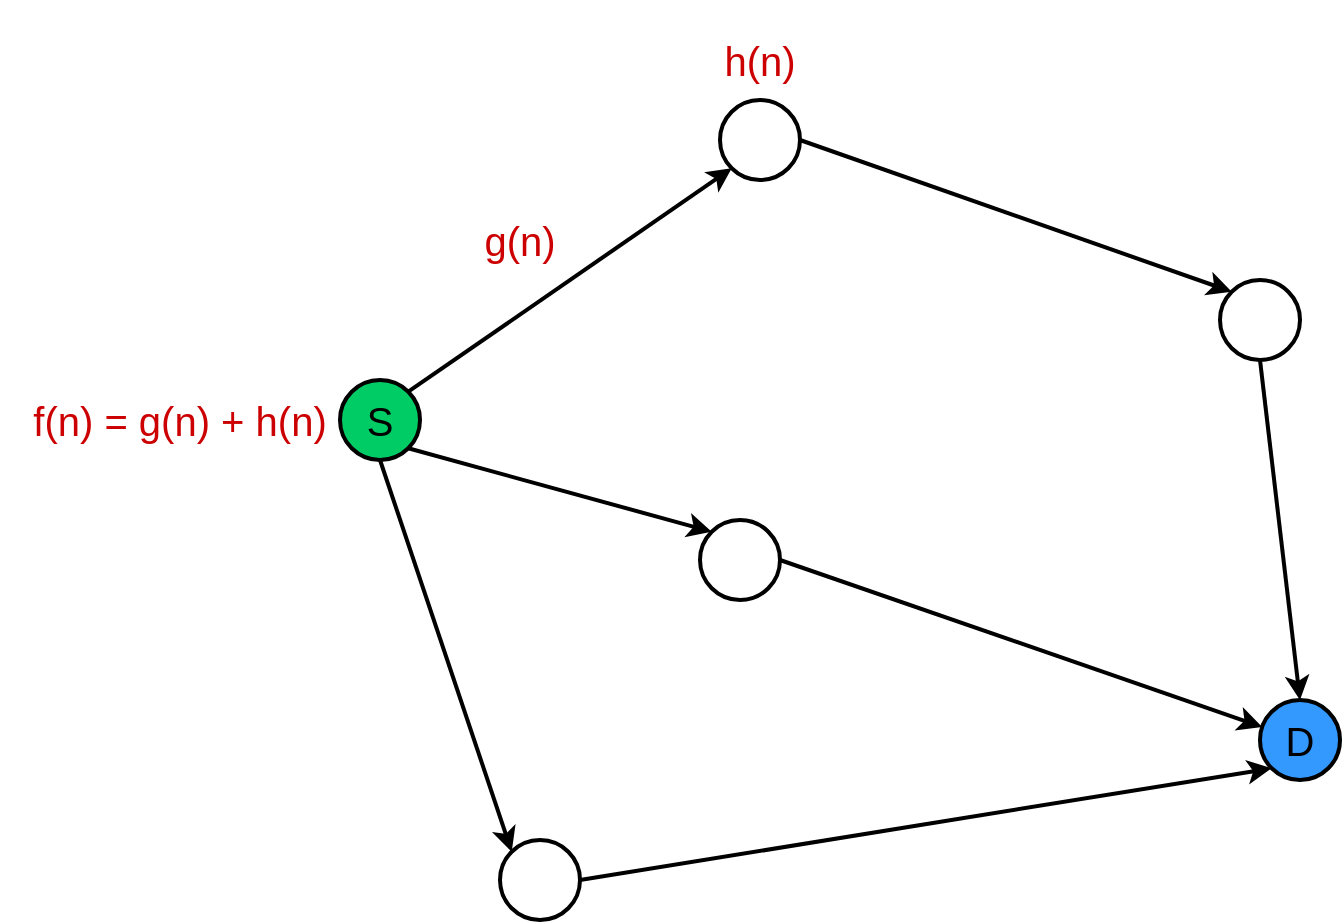 <mxfile version="13.1.2" type="device"><diagram id="IS0jHl92PJYTyrhxhFey" name="Page-1"><mxGraphModel dx="2205" dy="774" grid="1" gridSize="10" guides="1" tooltips="1" connect="1" arrows="1" fold="1" page="1" pageScale="1" pageWidth="850" pageHeight="1100" math="0" shadow="0"><root><mxCell id="0"/><mxCell id="1" parent="0"/><mxCell id="sa-W9FR-VdgdRI7ulQJ9-1" value="&lt;font style=&quot;font-size: 20px&quot;&gt;S&lt;/font&gt;" style="ellipse;whiteSpace=wrap;html=1;aspect=fixed;fillColor=#00CC66;strokeWidth=2;" vertex="1" parent="1"><mxGeometry x="150" y="320" width="40" height="40" as="geometry"/></mxCell><mxCell id="sa-W9FR-VdgdRI7ulQJ9-2" value="&lt;font style=&quot;font-size: 20px&quot;&gt;D&lt;/font&gt;" style="ellipse;whiteSpace=wrap;html=1;aspect=fixed;fillColor=#3399FF;strokeWidth=2;" vertex="1" parent="1"><mxGeometry x="610" y="480" width="40" height="40" as="geometry"/></mxCell><mxCell id="sa-W9FR-VdgdRI7ulQJ9-3" value="" style="ellipse;whiteSpace=wrap;html=1;aspect=fixed;fillColor=#FFFFFF;strokeWidth=2;" vertex="1" parent="1"><mxGeometry x="340" y="180" width="40" height="40" as="geometry"/></mxCell><mxCell id="sa-W9FR-VdgdRI7ulQJ9-4" value="" style="ellipse;whiteSpace=wrap;html=1;aspect=fixed;fillColor=#FFFFFF;strokeWidth=2;" vertex="1" parent="1"><mxGeometry x="590" y="270" width="40" height="40" as="geometry"/></mxCell><mxCell id="sa-W9FR-VdgdRI7ulQJ9-5" value="" style="ellipse;whiteSpace=wrap;html=1;aspect=fixed;fillColor=#FFFFFF;strokeWidth=2;" vertex="1" parent="1"><mxGeometry x="330" y="390" width="40" height="40" as="geometry"/></mxCell><mxCell id="sa-W9FR-VdgdRI7ulQJ9-6" value="" style="ellipse;whiteSpace=wrap;html=1;aspect=fixed;fillColor=#FFFFFF;strokeWidth=2;" vertex="1" parent="1"><mxGeometry x="230" y="550" width="40" height="40" as="geometry"/></mxCell><mxCell id="sa-W9FR-VdgdRI7ulQJ9-9" value="" style="endArrow=classic;html=1;entryX=0;entryY=1;entryDx=0;entryDy=0;exitX=1;exitY=0;exitDx=0;exitDy=0;strokeWidth=2;" edge="1" parent="1" source="sa-W9FR-VdgdRI7ulQJ9-1" target="sa-W9FR-VdgdRI7ulQJ9-3"><mxGeometry width="50" height="50" relative="1" as="geometry"><mxPoint x="180" y="320" as="sourcePoint"/><mxPoint x="230" y="270" as="targetPoint"/></mxGeometry></mxCell><mxCell id="sa-W9FR-VdgdRI7ulQJ9-10" value="" style="endArrow=classic;html=1;entryX=0;entryY=0;entryDx=0;entryDy=0;exitX=1;exitY=0.5;exitDx=0;exitDy=0;strokeWidth=2;" edge="1" parent="1" source="sa-W9FR-VdgdRI7ulQJ9-3" target="sa-W9FR-VdgdRI7ulQJ9-4"><mxGeometry width="50" height="50" relative="1" as="geometry"><mxPoint x="380.002" y="291.718" as="sourcePoint"/><mxPoint x="541.718" y="180.002" as="targetPoint"/></mxGeometry></mxCell><mxCell id="sa-W9FR-VdgdRI7ulQJ9-12" value="" style="endArrow=classic;html=1;entryX=0.5;entryY=0;entryDx=0;entryDy=0;exitX=0.5;exitY=1;exitDx=0;exitDy=0;strokeWidth=2;" edge="1" parent="1" source="sa-W9FR-VdgdRI7ulQJ9-4" target="sa-W9FR-VdgdRI7ulQJ9-2"><mxGeometry width="50" height="50" relative="1" as="geometry"><mxPoint x="380" y="350" as="sourcePoint"/><mxPoint x="595.858" y="425.858" as="targetPoint"/></mxGeometry></mxCell><mxCell id="sa-W9FR-VdgdRI7ulQJ9-13" value="" style="endArrow=classic;html=1;entryX=0;entryY=0;entryDx=0;entryDy=0;exitX=1;exitY=1;exitDx=0;exitDy=0;strokeWidth=2;" edge="1" parent="1" source="sa-W9FR-VdgdRI7ulQJ9-1" target="sa-W9FR-VdgdRI7ulQJ9-5"><mxGeometry width="50" height="50" relative="1" as="geometry"><mxPoint x="400" y="220" as="sourcePoint"/><mxPoint x="615.858" y="295.858" as="targetPoint"/></mxGeometry></mxCell><mxCell id="sa-W9FR-VdgdRI7ulQJ9-14" value="" style="endArrow=classic;html=1;exitX=1;exitY=0.5;exitDx=0;exitDy=0;strokeWidth=2;" edge="1" parent="1" source="sa-W9FR-VdgdRI7ulQJ9-5" target="sa-W9FR-VdgdRI7ulQJ9-2"><mxGeometry width="50" height="50" relative="1" as="geometry"><mxPoint x="410" y="230" as="sourcePoint"/><mxPoint x="608" y="490" as="targetPoint"/></mxGeometry></mxCell><mxCell id="sa-W9FR-VdgdRI7ulQJ9-15" value="" style="endArrow=classic;html=1;entryX=0;entryY=0;entryDx=0;entryDy=0;exitX=0.5;exitY=1;exitDx=0;exitDy=0;strokeWidth=2;" edge="1" parent="1" source="sa-W9FR-VdgdRI7ulQJ9-1" target="sa-W9FR-VdgdRI7ulQJ9-6"><mxGeometry width="50" height="50" relative="1" as="geometry"><mxPoint x="420" y="240" as="sourcePoint"/><mxPoint x="635.858" y="315.858" as="targetPoint"/></mxGeometry></mxCell><mxCell id="sa-W9FR-VdgdRI7ulQJ9-16" value="" style="endArrow=classic;html=1;entryX=0;entryY=1;entryDx=0;entryDy=0;exitX=1;exitY=0.5;exitDx=0;exitDy=0;strokeWidth=2;" edge="1" parent="1" source="sa-W9FR-VdgdRI7ulQJ9-6" target="sa-W9FR-VdgdRI7ulQJ9-2"><mxGeometry width="50" height="50" relative="1" as="geometry"><mxPoint x="430" y="250" as="sourcePoint"/><mxPoint x="645.858" y="325.858" as="targetPoint"/></mxGeometry></mxCell><mxCell id="sa-W9FR-VdgdRI7ulQJ9-17" value="&lt;font style=&quot;font-size: 20px&quot; color=&quot;#cc0000&quot;&gt;f(n) = g(n) + h(n)&lt;/font&gt;" style="rounded=0;whiteSpace=wrap;html=1;strokeWidth=2;fillColor=none;strokeColor=none;" vertex="1" parent="1"><mxGeometry x="-20" y="310" width="180" height="60" as="geometry"/></mxCell><mxCell id="sa-W9FR-VdgdRI7ulQJ9-18" value="&lt;font style=&quot;font-size: 20px&quot; color=&quot;#cc0000&quot;&gt;g(n)&lt;/font&gt;" style="rounded=0;whiteSpace=wrap;html=1;strokeWidth=2;fillColor=none;strokeColor=none;" vertex="1" parent="1"><mxGeometry x="150" y="220" width="180" height="60" as="geometry"/></mxCell><mxCell id="sa-W9FR-VdgdRI7ulQJ9-19" value="&lt;font style=&quot;font-size: 20px&quot; color=&quot;#cc0000&quot;&gt;h(n)&lt;/font&gt;" style="rounded=0;whiteSpace=wrap;html=1;strokeWidth=2;fillColor=none;strokeColor=none;" vertex="1" parent="1"><mxGeometry x="270" y="130" width="180" height="60" as="geometry"/></mxCell></root></mxGraphModel></diagram></mxfile>